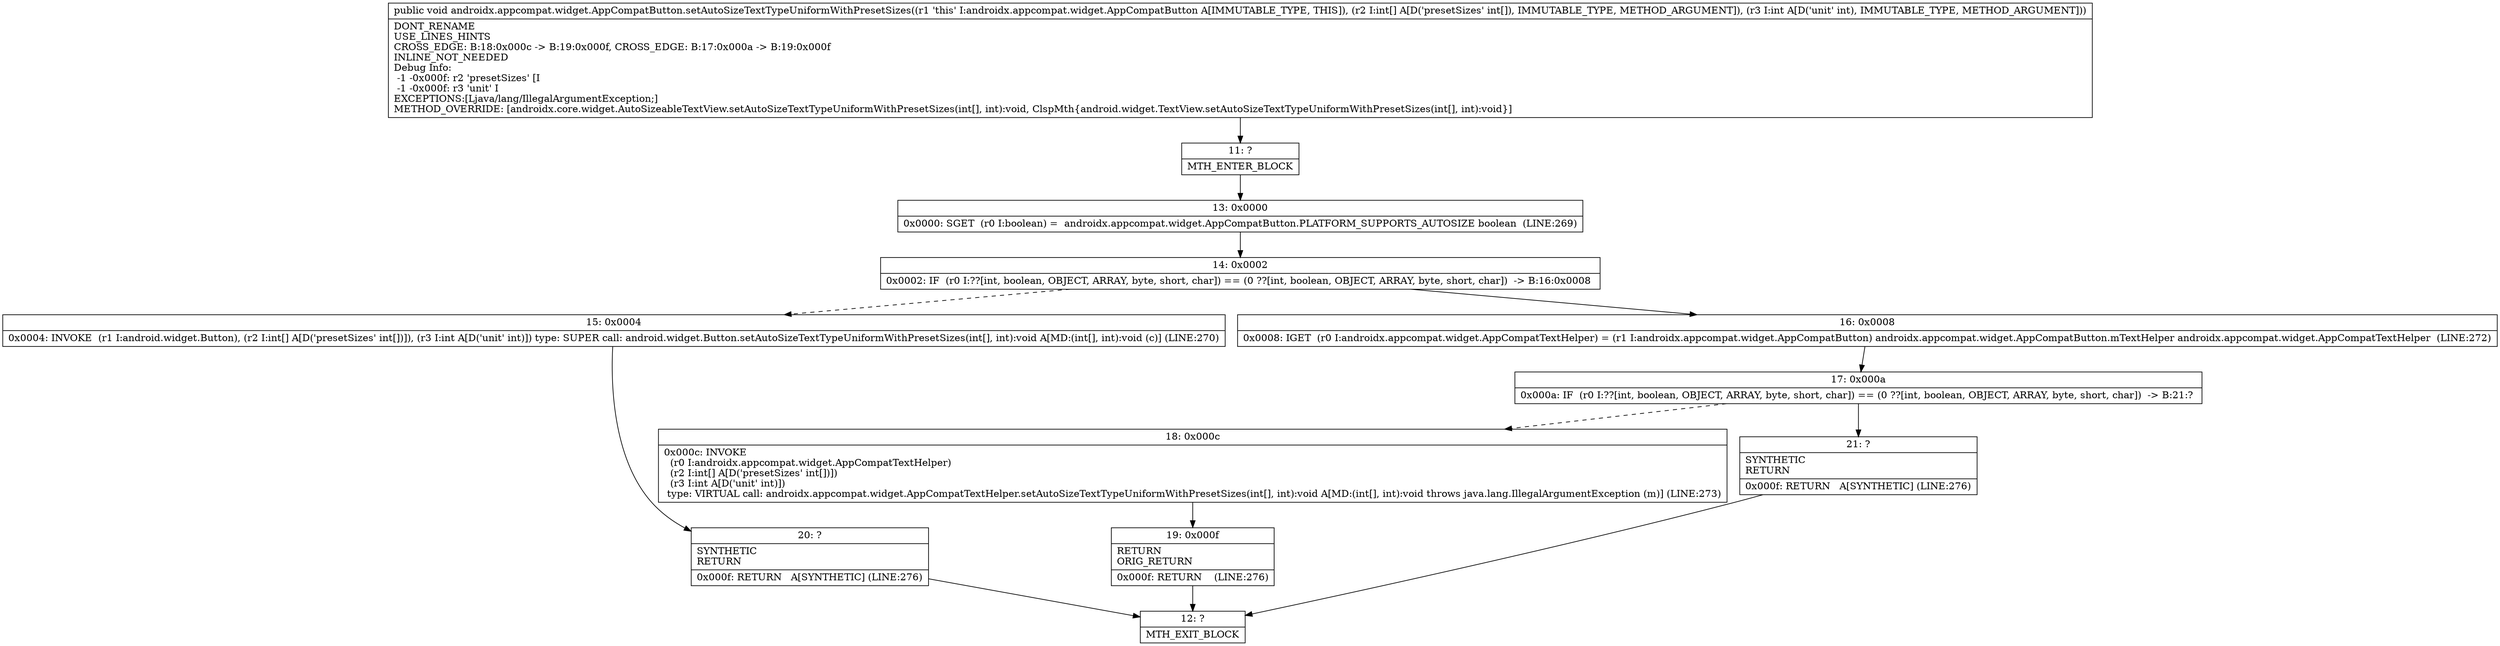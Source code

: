 digraph "CFG forandroidx.appcompat.widget.AppCompatButton.setAutoSizeTextTypeUniformWithPresetSizes([II)V" {
Node_11 [shape=record,label="{11\:\ ?|MTH_ENTER_BLOCK\l}"];
Node_13 [shape=record,label="{13\:\ 0x0000|0x0000: SGET  (r0 I:boolean) =  androidx.appcompat.widget.AppCompatButton.PLATFORM_SUPPORTS_AUTOSIZE boolean  (LINE:269)\l}"];
Node_14 [shape=record,label="{14\:\ 0x0002|0x0002: IF  (r0 I:??[int, boolean, OBJECT, ARRAY, byte, short, char]) == (0 ??[int, boolean, OBJECT, ARRAY, byte, short, char])  \-\> B:16:0x0008 \l}"];
Node_15 [shape=record,label="{15\:\ 0x0004|0x0004: INVOKE  (r1 I:android.widget.Button), (r2 I:int[] A[D('presetSizes' int[])]), (r3 I:int A[D('unit' int)]) type: SUPER call: android.widget.Button.setAutoSizeTextTypeUniformWithPresetSizes(int[], int):void A[MD:(int[], int):void (c)] (LINE:270)\l}"];
Node_20 [shape=record,label="{20\:\ ?|SYNTHETIC\lRETURN\l|0x000f: RETURN   A[SYNTHETIC] (LINE:276)\l}"];
Node_12 [shape=record,label="{12\:\ ?|MTH_EXIT_BLOCK\l}"];
Node_16 [shape=record,label="{16\:\ 0x0008|0x0008: IGET  (r0 I:androidx.appcompat.widget.AppCompatTextHelper) = (r1 I:androidx.appcompat.widget.AppCompatButton) androidx.appcompat.widget.AppCompatButton.mTextHelper androidx.appcompat.widget.AppCompatTextHelper  (LINE:272)\l}"];
Node_17 [shape=record,label="{17\:\ 0x000a|0x000a: IF  (r0 I:??[int, boolean, OBJECT, ARRAY, byte, short, char]) == (0 ??[int, boolean, OBJECT, ARRAY, byte, short, char])  \-\> B:21:? \l}"];
Node_18 [shape=record,label="{18\:\ 0x000c|0x000c: INVOKE  \l  (r0 I:androidx.appcompat.widget.AppCompatTextHelper)\l  (r2 I:int[] A[D('presetSizes' int[])])\l  (r3 I:int A[D('unit' int)])\l type: VIRTUAL call: androidx.appcompat.widget.AppCompatTextHelper.setAutoSizeTextTypeUniformWithPresetSizes(int[], int):void A[MD:(int[], int):void throws java.lang.IllegalArgumentException (m)] (LINE:273)\l}"];
Node_19 [shape=record,label="{19\:\ 0x000f|RETURN\lORIG_RETURN\l|0x000f: RETURN    (LINE:276)\l}"];
Node_21 [shape=record,label="{21\:\ ?|SYNTHETIC\lRETURN\l|0x000f: RETURN   A[SYNTHETIC] (LINE:276)\l}"];
MethodNode[shape=record,label="{public void androidx.appcompat.widget.AppCompatButton.setAutoSizeTextTypeUniformWithPresetSizes((r1 'this' I:androidx.appcompat.widget.AppCompatButton A[IMMUTABLE_TYPE, THIS]), (r2 I:int[] A[D('presetSizes' int[]), IMMUTABLE_TYPE, METHOD_ARGUMENT]), (r3 I:int A[D('unit' int), IMMUTABLE_TYPE, METHOD_ARGUMENT]))  | DONT_RENAME\lUSE_LINES_HINTS\lCROSS_EDGE: B:18:0x000c \-\> B:19:0x000f, CROSS_EDGE: B:17:0x000a \-\> B:19:0x000f\lINLINE_NOT_NEEDED\lDebug Info:\l  \-1 \-0x000f: r2 'presetSizes' [I\l  \-1 \-0x000f: r3 'unit' I\lEXCEPTIONS:[Ljava\/lang\/IllegalArgumentException;]\lMETHOD_OVERRIDE: [androidx.core.widget.AutoSizeableTextView.setAutoSizeTextTypeUniformWithPresetSizes(int[], int):void, ClspMth\{android.widget.TextView.setAutoSizeTextTypeUniformWithPresetSizes(int[], int):void\}]\l}"];
MethodNode -> Node_11;Node_11 -> Node_13;
Node_13 -> Node_14;
Node_14 -> Node_15[style=dashed];
Node_14 -> Node_16;
Node_15 -> Node_20;
Node_20 -> Node_12;
Node_16 -> Node_17;
Node_17 -> Node_18[style=dashed];
Node_17 -> Node_21;
Node_18 -> Node_19;
Node_19 -> Node_12;
Node_21 -> Node_12;
}

